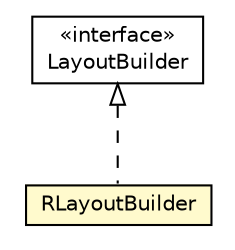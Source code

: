 #!/usr/local/bin/dot
#
# Class diagram 
# Generated by UMLGraph version 5.1 (http://www.umlgraph.org/)
#

digraph G {
	edge [fontname="Helvetica",fontsize=10,labelfontname="Helvetica",labelfontsize=10];
	node [fontname="Helvetica",fontsize=10,shape=plaintext];
	nodesep=0.25;
	ranksep=0.5;
	// org.androidtransfuse.gen.componentBuilder.RLayoutBuilder
	c89114 [label=<<table title="org.androidtransfuse.gen.componentBuilder.RLayoutBuilder" border="0" cellborder="1" cellspacing="0" cellpadding="2" port="p" bgcolor="lemonChiffon" href="./RLayoutBuilder.html">
		<tr><td><table border="0" cellspacing="0" cellpadding="1">
<tr><td align="center" balign="center"> RLayoutBuilder </td></tr>
		</table></td></tr>
		</table>>, fontname="Helvetica", fontcolor="black", fontsize=10.0];
	// org.androidtransfuse.gen.componentBuilder.LayoutBuilder
	c89119 [label=<<table title="org.androidtransfuse.gen.componentBuilder.LayoutBuilder" border="0" cellborder="1" cellspacing="0" cellpadding="2" port="p" href="./LayoutBuilder.html">
		<tr><td><table border="0" cellspacing="0" cellpadding="1">
<tr><td align="center" balign="center"> &#171;interface&#187; </td></tr>
<tr><td align="center" balign="center"> LayoutBuilder </td></tr>
		</table></td></tr>
		</table>>, fontname="Helvetica", fontcolor="black", fontsize=10.0];
	//org.androidtransfuse.gen.componentBuilder.RLayoutBuilder implements org.androidtransfuse.gen.componentBuilder.LayoutBuilder
	c89119:p -> c89114:p [dir=back,arrowtail=empty,style=dashed];
}

